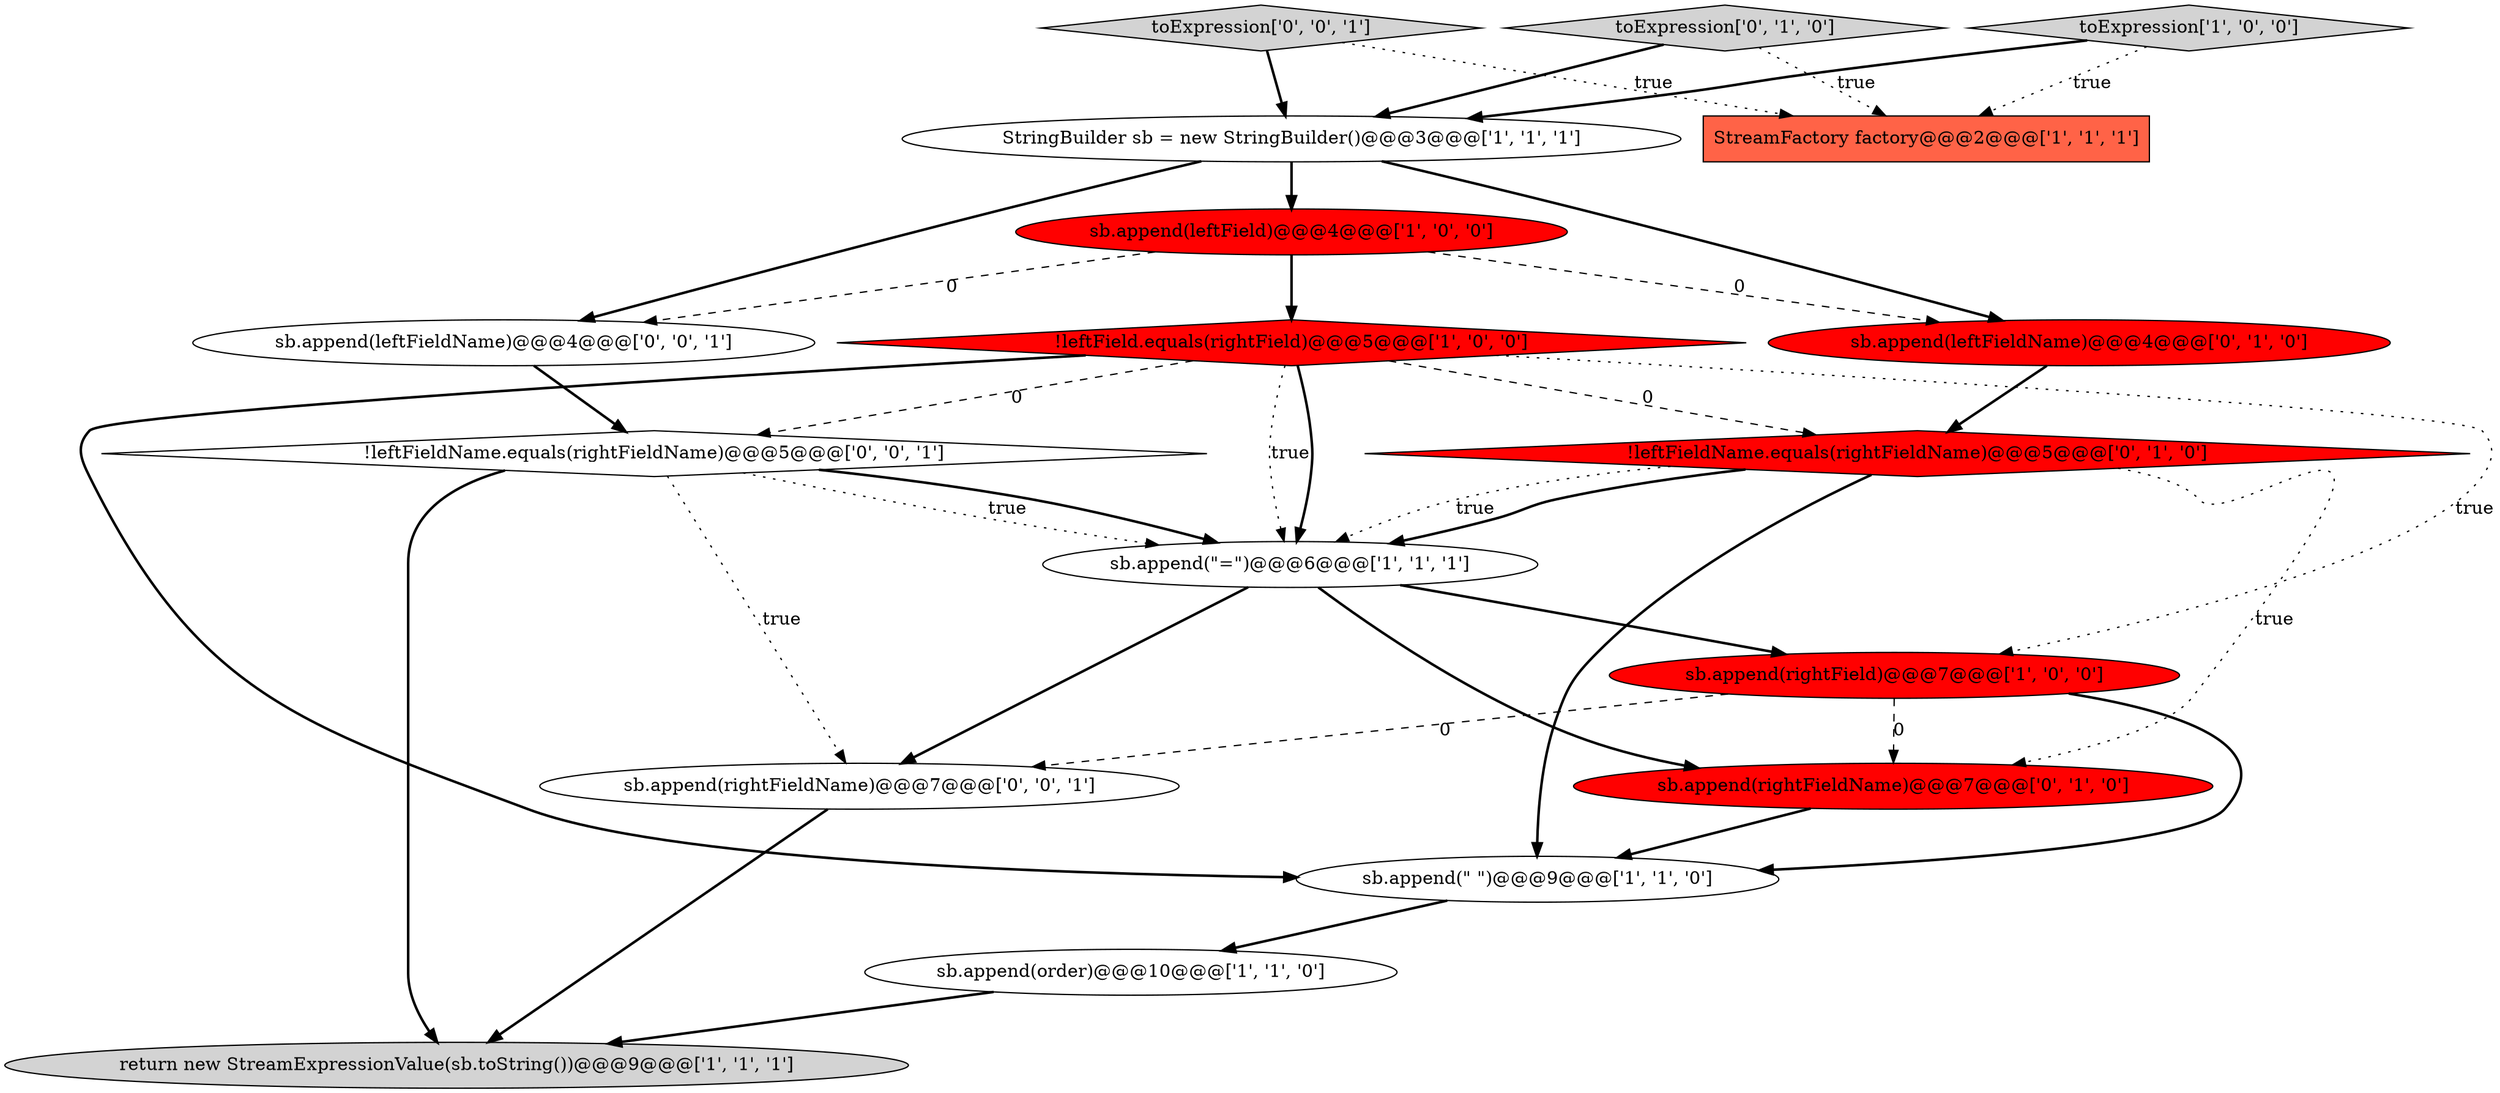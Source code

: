 digraph {
0 [style = filled, label = "StreamFactory factory@@@2@@@['1', '1', '1']", fillcolor = tomato, shape = box image = "AAA0AAABBB1BBB"];
14 [style = filled, label = "toExpression['0', '0', '1']", fillcolor = lightgray, shape = diamond image = "AAA0AAABBB3BBB"];
13 [style = filled, label = "!leftFieldName.equals(rightFieldName)@@@5@@@['0', '1', '0']", fillcolor = red, shape = diamond image = "AAA1AAABBB2BBB"];
16 [style = filled, label = "sb.append(leftFieldName)@@@4@@@['0', '0', '1']", fillcolor = white, shape = ellipse image = "AAA0AAABBB3BBB"];
5 [style = filled, label = "sb.append(order)@@@10@@@['1', '1', '0']", fillcolor = white, shape = ellipse image = "AAA0AAABBB1BBB"];
3 [style = filled, label = "sb.append(rightField)@@@7@@@['1', '0', '0']", fillcolor = red, shape = ellipse image = "AAA1AAABBB1BBB"];
10 [style = filled, label = "toExpression['0', '1', '0']", fillcolor = lightgray, shape = diamond image = "AAA0AAABBB2BBB"];
8 [style = filled, label = "sb.append(\"=\")@@@6@@@['1', '1', '1']", fillcolor = white, shape = ellipse image = "AAA0AAABBB1BBB"];
9 [style = filled, label = "toExpression['1', '0', '0']", fillcolor = lightgray, shape = diamond image = "AAA0AAABBB1BBB"];
12 [style = filled, label = "sb.append(rightFieldName)@@@7@@@['0', '1', '0']", fillcolor = red, shape = ellipse image = "AAA1AAABBB2BBB"];
1 [style = filled, label = "StringBuilder sb = new StringBuilder()@@@3@@@['1', '1', '1']", fillcolor = white, shape = ellipse image = "AAA0AAABBB1BBB"];
4 [style = filled, label = "sb.append(\" \")@@@9@@@['1', '1', '0']", fillcolor = white, shape = ellipse image = "AAA0AAABBB1BBB"];
2 [style = filled, label = "!leftField.equals(rightField)@@@5@@@['1', '0', '0']", fillcolor = red, shape = diamond image = "AAA1AAABBB1BBB"];
15 [style = filled, label = "sb.append(rightFieldName)@@@7@@@['0', '0', '1']", fillcolor = white, shape = ellipse image = "AAA0AAABBB3BBB"];
17 [style = filled, label = "!leftFieldName.equals(rightFieldName)@@@5@@@['0', '0', '1']", fillcolor = white, shape = diamond image = "AAA0AAABBB3BBB"];
11 [style = filled, label = "sb.append(leftFieldName)@@@4@@@['0', '1', '0']", fillcolor = red, shape = ellipse image = "AAA1AAABBB2BBB"];
7 [style = filled, label = "sb.append(leftField)@@@4@@@['1', '0', '0']", fillcolor = red, shape = ellipse image = "AAA1AAABBB1BBB"];
6 [style = filled, label = "return new StreamExpressionValue(sb.toString())@@@9@@@['1', '1', '1']", fillcolor = lightgray, shape = ellipse image = "AAA0AAABBB1BBB"];
2->3 [style = dotted, label="true"];
17->8 [style = bold, label=""];
9->0 [style = dotted, label="true"];
8->15 [style = bold, label=""];
13->12 [style = dotted, label="true"];
17->6 [style = bold, label=""];
14->0 [style = dotted, label="true"];
7->16 [style = dashed, label="0"];
8->3 [style = bold, label=""];
7->11 [style = dashed, label="0"];
15->6 [style = bold, label=""];
16->17 [style = bold, label=""];
2->17 [style = dashed, label="0"];
2->4 [style = bold, label=""];
1->7 [style = bold, label=""];
3->4 [style = bold, label=""];
14->1 [style = bold, label=""];
1->11 [style = bold, label=""];
17->8 [style = dotted, label="true"];
17->15 [style = dotted, label="true"];
3->12 [style = dashed, label="0"];
5->6 [style = bold, label=""];
12->4 [style = bold, label=""];
13->8 [style = dotted, label="true"];
1->16 [style = bold, label=""];
7->2 [style = bold, label=""];
2->13 [style = dashed, label="0"];
11->13 [style = bold, label=""];
3->15 [style = dashed, label="0"];
10->0 [style = dotted, label="true"];
13->8 [style = bold, label=""];
9->1 [style = bold, label=""];
10->1 [style = bold, label=""];
4->5 [style = bold, label=""];
8->12 [style = bold, label=""];
2->8 [style = dotted, label="true"];
2->8 [style = bold, label=""];
13->4 [style = bold, label=""];
}
